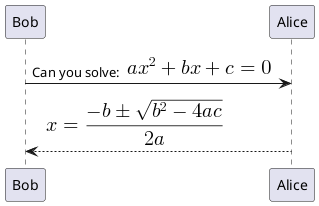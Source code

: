 @startuml
Bob -> Alice : Can you solve: <math>ax^2+bx+c=0</math>
Alice --> Bob: <math>x = (-b+-sqrt(b^2-4ac))/(2a)</math>
@enduml
